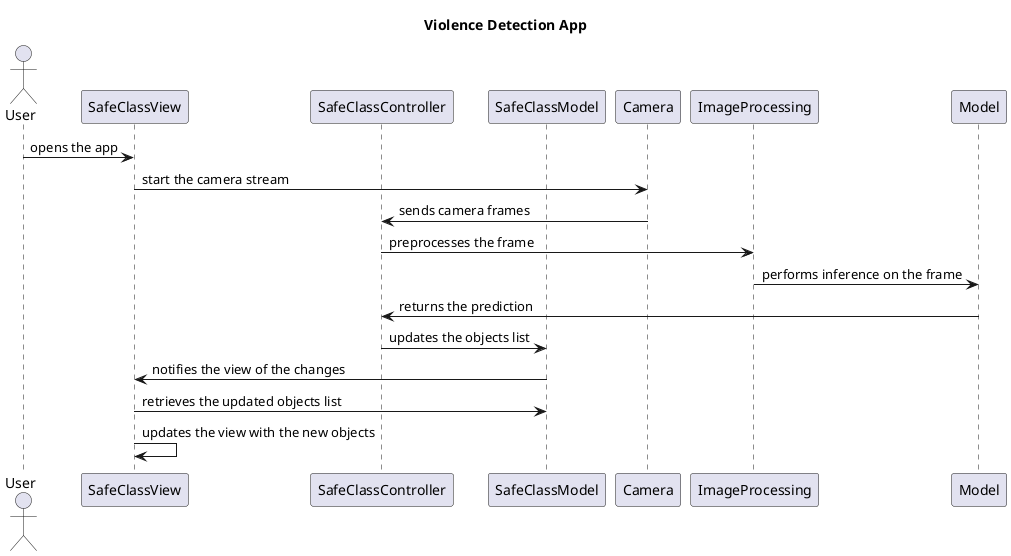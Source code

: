 @startuml SafeClass
title Violence Detection App

actor User
participant SafeClassView
participant SafeClassController
participant SafeClassModel
participant Camera
participant ImageProcessing
participant Model

User -> SafeClassView: opens the app
SafeClassView -> Camera: start the camera stream
Camera -> SafeClassController: sends camera frames
SafeClassController -> ImageProcessing: preprocesses the frame
ImageProcessing -> Model: performs inference on the frame
Model -> SafeClassController: returns the prediction
SafeClassController -> SafeClassModel: updates the objects list
SafeClassModel -> SafeClassView: notifies the view of the changes
SafeClassView -> SafeClassModel: retrieves the updated objects list
SafeClassView -> SafeClassView: updates the view with the new objects
@enduml
